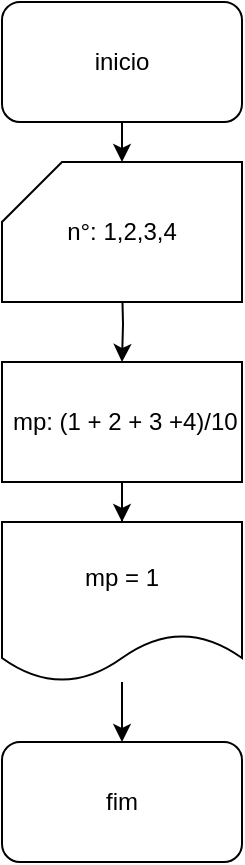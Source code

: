 <mxfile version="20.2.7" type="github">
  <diagram id="R87KiWqTwlpfnuM9Kmfx" name="Página-1">
    <mxGraphModel dx="868" dy="481" grid="1" gridSize="10" guides="1" tooltips="1" connect="1" arrows="1" fold="1" page="1" pageScale="1" pageWidth="827" pageHeight="1169" math="0" shadow="0">
      <root>
        <mxCell id="0" />
        <mxCell id="1" parent="0" />
        <mxCell id="x1E2nYI0Q79uI072DUFp-12" style="edgeStyle=orthogonalEdgeStyle;rounded=0;orthogonalLoop=1;jettySize=auto;html=1;exitX=0.5;exitY=1;exitDx=0;exitDy=0;entryX=0.5;entryY=0;entryDx=0;entryDy=0;" edge="1" parent="1" source="x1E2nYI0Q79uI072DUFp-1">
          <mxGeometry relative="1" as="geometry">
            <mxPoint x="340" y="80" as="targetPoint" />
          </mxGeometry>
        </mxCell>
        <mxCell id="x1E2nYI0Q79uI072DUFp-1" value="inicio&lt;br&gt;" style="rounded=1;whiteSpace=wrap;html=1;" vertex="1" parent="1">
          <mxGeometry x="280" width="120" height="60" as="geometry" />
        </mxCell>
        <mxCell id="x1E2nYI0Q79uI072DUFp-15" style="edgeStyle=orthogonalEdgeStyle;rounded=0;orthogonalLoop=1;jettySize=auto;html=1;exitX=0.5;exitY=1;exitDx=0;exitDy=0;" edge="1" parent="1" source="x1E2nYI0Q79uI072DUFp-5" target="x1E2nYI0Q79uI072DUFp-13">
          <mxGeometry relative="1" as="geometry" />
        </mxCell>
        <mxCell id="x1E2nYI0Q79uI072DUFp-5" value="&amp;nbsp;mp: (1 + 2 + 3 +4)/10" style="rounded=0;whiteSpace=wrap;html=1;" vertex="1" parent="1">
          <mxGeometry x="280" y="180" width="120" height="60" as="geometry" />
        </mxCell>
        <mxCell id="x1E2nYI0Q79uI072DUFp-10" style="edgeStyle=orthogonalEdgeStyle;rounded=0;orthogonalLoop=1;jettySize=auto;html=1;exitX=0.5;exitY=1;exitDx=0;exitDy=0;" edge="1" parent="1" target="x1E2nYI0Q79uI072DUFp-5">
          <mxGeometry relative="1" as="geometry">
            <mxPoint x="340" y="140" as="sourcePoint" />
          </mxGeometry>
        </mxCell>
        <mxCell id="x1E2nYI0Q79uI072DUFp-17" value="" style="edgeStyle=orthogonalEdgeStyle;rounded=0;orthogonalLoop=1;jettySize=auto;html=1;" edge="1" parent="1" source="x1E2nYI0Q79uI072DUFp-13" target="x1E2nYI0Q79uI072DUFp-16">
          <mxGeometry relative="1" as="geometry" />
        </mxCell>
        <mxCell id="x1E2nYI0Q79uI072DUFp-13" value="mp = 1&lt;br&gt;" style="shape=document;whiteSpace=wrap;html=1;boundedLbl=1;" vertex="1" parent="1">
          <mxGeometry x="280" y="260" width="120" height="80" as="geometry" />
        </mxCell>
        <mxCell id="x1E2nYI0Q79uI072DUFp-14" value="n°: 1,2,3,4" style="shape=card;whiteSpace=wrap;html=1;" vertex="1" parent="1">
          <mxGeometry x="280" y="80" width="120" height="70" as="geometry" />
        </mxCell>
        <mxCell id="x1E2nYI0Q79uI072DUFp-16" value="fim" style="rounded=1;whiteSpace=wrap;html=1;" vertex="1" parent="1">
          <mxGeometry x="280" y="370" width="120" height="60" as="geometry" />
        </mxCell>
      </root>
    </mxGraphModel>
  </diagram>
</mxfile>
